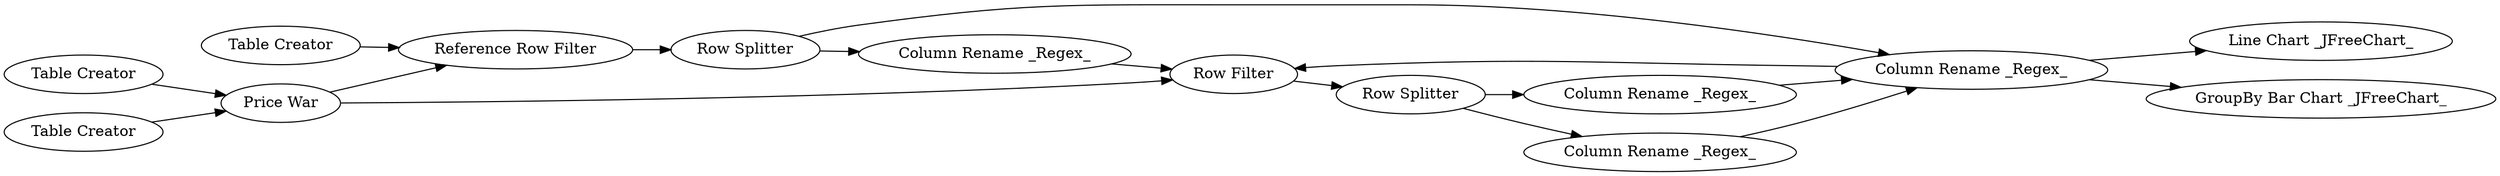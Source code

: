 digraph {
	56 -> 57
	41 -> 42
	53 -> 52
	51 -> 45
	49 -> 41
	52 -> 49
	41 -> 43
	51 -> 49
	3 -> 49
	3 -> 57
	42 -> 51
	57 -> 53
	53 -> 51
	43 -> 51
	2 -> 3
	51 -> 54
	1 -> 3
	57 [label="Reference Row Filter"]
	43 [label="Column Rename _Regex_"]
	1 [label="Table Creator"]
	42 [label="Column Rename _Regex_"]
	49 [label="Row Filter"]
	41 [label="Row Splitter"]
	53 [label="Row Splitter"]
	51 [label="Column Rename _Regex_"]
	56 [label="Table Creator"]
	54 [label="GroupBy Bar Chart _JFreeChart_"]
	52 [label="Column Rename _Regex_"]
	3 [label="Price War"]
	2 [label="Table Creator"]
	45 [label="Line Chart _JFreeChart_"]
	rankdir=LR
}
